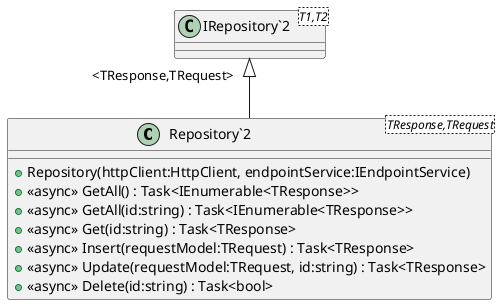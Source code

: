@startuml
class "Repository`2"<TResponse,TRequest> {
    + Repository(httpClient:HttpClient, endpointService:IEndpointService)
    + <<async>> GetAll() : Task<IEnumerable<TResponse>>
    + <<async>> GetAll(id:string) : Task<IEnumerable<TResponse>>
    + <<async>> Get(id:string) : Task<TResponse>
    + <<async>> Insert(requestModel:TRequest) : Task<TResponse>
    + <<async>> Update(requestModel:TRequest, id:string) : Task<TResponse>
    + <<async>> Delete(id:string) : Task<bool>
}
class "IRepository`2"<T1,T2> {
}
"IRepository`2" "<TResponse,TRequest>" <|-- "Repository`2"
@enduml
